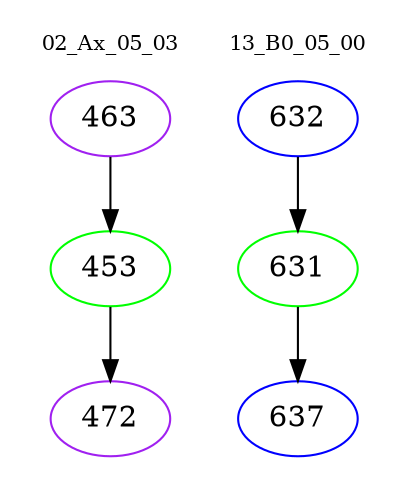 digraph{
subgraph cluster_0 {
color = white
label = "02_Ax_05_03";
fontsize=10;
T0_463 [label="463", color="purple"]
T0_463 -> T0_453 [color="black"]
T0_453 [label="453", color="green"]
T0_453 -> T0_472 [color="black"]
T0_472 [label="472", color="purple"]
}
subgraph cluster_1 {
color = white
label = "13_B0_05_00";
fontsize=10;
T1_632 [label="632", color="blue"]
T1_632 -> T1_631 [color="black"]
T1_631 [label="631", color="green"]
T1_631 -> T1_637 [color="black"]
T1_637 [label="637", color="blue"]
}
}
